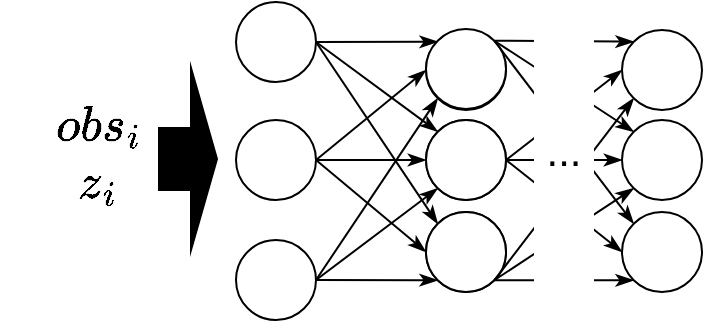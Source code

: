 <mxfile version="20.8.16" type="github">
  <diagram name="Page-1" id="G-G4V4dbzoBnQzKpbB__">
    <mxGraphModel dx="1014" dy="847" grid="1" gridSize="10" guides="1" tooltips="1" connect="1" arrows="1" fold="1" page="1" pageScale="1" pageWidth="850" pageHeight="1100" math="1" shadow="0">
      <root>
        <mxCell id="0" />
        <mxCell id="1" parent="0" />
        <mxCell id="wKmAmS29Bb6uPi1jKADR-1" value="" style="ellipse;whiteSpace=wrap;html=1;aspect=fixed;" vertex="1" parent="1">
          <mxGeometry x="179" y="181" width="40" height="40" as="geometry" />
        </mxCell>
        <mxCell id="wKmAmS29Bb6uPi1jKADR-2" value="" style="ellipse;whiteSpace=wrap;html=1;aspect=fixed;" vertex="1" parent="1">
          <mxGeometry x="179" y="240" width="40" height="40" as="geometry" />
        </mxCell>
        <mxCell id="wKmAmS29Bb6uPi1jKADR-3" value="" style="ellipse;whiteSpace=wrap;html=1;aspect=fixed;" vertex="1" parent="1">
          <mxGeometry x="179" y="300" width="40" height="40" as="geometry" />
        </mxCell>
        <mxCell id="wKmAmS29Bb6uPi1jKADR-4" value="" style="ellipse;whiteSpace=wrap;html=1;aspect=fixed;" vertex="1" parent="1">
          <mxGeometry x="274" y="195" width="40" height="40" as="geometry" />
        </mxCell>
        <mxCell id="wKmAmS29Bb6uPi1jKADR-5" value="" style="ellipse;whiteSpace=wrap;html=1;aspect=fixed;" vertex="1" parent="1">
          <mxGeometry x="274" y="240" width="40" height="40" as="geometry" />
        </mxCell>
        <mxCell id="wKmAmS29Bb6uPi1jKADR-6" value="" style="ellipse;whiteSpace=wrap;html=1;aspect=fixed;" vertex="1" parent="1">
          <mxGeometry x="274" y="286" width="40" height="40" as="geometry" />
        </mxCell>
        <mxCell id="wKmAmS29Bb6uPi1jKADR-7" value="" style="endArrow=classicThin;html=1;rounded=0;exitX=1;exitY=0.5;exitDx=0;exitDy=0;entryX=0;entryY=1;entryDx=0;entryDy=0;strokeWidth=1;endFill=1;" edge="1" parent="1" source="wKmAmS29Bb6uPi1jKADR-3" target="wKmAmS29Bb6uPi1jKADR-6">
          <mxGeometry width="50" height="50" relative="1" as="geometry">
            <mxPoint x="490" y="460" as="sourcePoint" />
            <mxPoint x="540" y="410" as="targetPoint" />
          </mxGeometry>
        </mxCell>
        <mxCell id="wKmAmS29Bb6uPi1jKADR-8" value="" style="endArrow=classicThin;html=1;rounded=0;exitX=1;exitY=0.5;exitDx=0;exitDy=0;entryX=0;entryY=0;entryDx=0;entryDy=0;strokeWidth=1;endFill=1;" edge="1" parent="1" source="wKmAmS29Bb6uPi1jKADR-1" target="wKmAmS29Bb6uPi1jKADR-4">
          <mxGeometry width="50" height="50" relative="1" as="geometry">
            <mxPoint x="490" y="460" as="sourcePoint" />
            <mxPoint x="540" y="410" as="targetPoint" />
          </mxGeometry>
        </mxCell>
        <mxCell id="wKmAmS29Bb6uPi1jKADR-9" value="" style="endArrow=classicThin;html=1;rounded=0;exitX=1;exitY=0.5;exitDx=0;exitDy=0;entryX=0;entryY=0.5;entryDx=0;entryDy=0;strokeWidth=1;endFill=1;" edge="1" parent="1" source="wKmAmS29Bb6uPi1jKADR-2" target="wKmAmS29Bb6uPi1jKADR-5">
          <mxGeometry width="50" height="50" relative="1" as="geometry">
            <mxPoint x="490" y="460" as="sourcePoint" />
            <mxPoint x="540" y="410" as="targetPoint" />
          </mxGeometry>
        </mxCell>
        <mxCell id="wKmAmS29Bb6uPi1jKADR-10" value="" style="endArrow=classicThin;html=1;rounded=0;entryX=0;entryY=0;entryDx=0;entryDy=0;exitX=1;exitY=0.5;exitDx=0;exitDy=0;strokeWidth=1;endFill=1;" edge="1" parent="1" source="wKmAmS29Bb6uPi1jKADR-1" target="wKmAmS29Bb6uPi1jKADR-5">
          <mxGeometry width="50" height="50" relative="1" as="geometry">
            <mxPoint x="240" y="200" as="sourcePoint" />
            <mxPoint x="275" y="270" as="targetPoint" />
          </mxGeometry>
        </mxCell>
        <mxCell id="wKmAmS29Bb6uPi1jKADR-11" value="" style="endArrow=classicThin;html=1;rounded=0;entryX=0;entryY=0;entryDx=0;entryDy=0;exitX=1;exitY=0.5;exitDx=0;exitDy=0;strokeWidth=1;endFill=1;" edge="1" parent="1" source="wKmAmS29Bb6uPi1jKADR-1" target="wKmAmS29Bb6uPi1jKADR-6">
          <mxGeometry width="50" height="50" relative="1" as="geometry">
            <mxPoint x="220" y="220" as="sourcePoint" />
            <mxPoint x="285" y="280" as="targetPoint" />
          </mxGeometry>
        </mxCell>
        <mxCell id="wKmAmS29Bb6uPi1jKADR-12" value="" style="endArrow=classicThin;html=1;rounded=0;exitX=1;exitY=0.5;exitDx=0;exitDy=0;entryX=0;entryY=0.5;entryDx=0;entryDy=0;strokeWidth=1;endFill=1;" edge="1" parent="1" source="wKmAmS29Bb6uPi1jKADR-2" target="wKmAmS29Bb6uPi1jKADR-6">
          <mxGeometry width="50" height="50" relative="1" as="geometry">
            <mxPoint x="249" y="290" as="sourcePoint" />
            <mxPoint x="295" y="290" as="targetPoint" />
          </mxGeometry>
        </mxCell>
        <mxCell id="wKmAmS29Bb6uPi1jKADR-13" value="" style="endArrow=classicThin;html=1;rounded=0;exitX=1;exitY=0.5;exitDx=0;exitDy=0;entryX=0;entryY=0.5;entryDx=0;entryDy=0;strokeWidth=1;endFill=1;" edge="1" parent="1" source="wKmAmS29Bb6uPi1jKADR-2" target="wKmAmS29Bb6uPi1jKADR-4">
          <mxGeometry width="50" height="50" relative="1" as="geometry">
            <mxPoint x="259" y="300" as="sourcePoint" />
            <mxPoint x="305" y="300" as="targetPoint" />
          </mxGeometry>
        </mxCell>
        <mxCell id="wKmAmS29Bb6uPi1jKADR-14" value="" style="endArrow=classicThin;html=1;rounded=0;exitX=1;exitY=0.5;exitDx=0;exitDy=0;entryX=0;entryY=1;entryDx=0;entryDy=0;strokeWidth=1;endFill=1;" edge="1" parent="1" source="wKmAmS29Bb6uPi1jKADR-3" target="wKmAmS29Bb6uPi1jKADR-5">
          <mxGeometry width="50" height="50" relative="1" as="geometry">
            <mxPoint x="269" y="310" as="sourcePoint" />
            <mxPoint x="315" y="310" as="targetPoint" />
          </mxGeometry>
        </mxCell>
        <mxCell id="wKmAmS29Bb6uPi1jKADR-15" value="" style="endArrow=classicThin;html=1;rounded=0;exitX=1;exitY=0.5;exitDx=0;exitDy=0;entryX=0;entryY=1;entryDx=0;entryDy=0;strokeWidth=1;endFill=1;" edge="1" parent="1" source="wKmAmS29Bb6uPi1jKADR-3" target="wKmAmS29Bb6uPi1jKADR-4">
          <mxGeometry width="50" height="50" relative="1" as="geometry">
            <mxPoint x="279" y="320" as="sourcePoint" />
            <mxPoint x="325" y="320" as="targetPoint" />
          </mxGeometry>
        </mxCell>
        <mxCell id="wKmAmS29Bb6uPi1jKADR-16" value="" style="ellipse;whiteSpace=wrap;html=1;aspect=fixed;" vertex="1" parent="1">
          <mxGeometry x="274" y="194.5" width="40" height="40" as="geometry" />
        </mxCell>
        <mxCell id="wKmAmS29Bb6uPi1jKADR-17" value="" style="ellipse;whiteSpace=wrap;html=1;aspect=fixed;" vertex="1" parent="1">
          <mxGeometry x="274" y="240" width="40" height="40" as="geometry" />
        </mxCell>
        <mxCell id="wKmAmS29Bb6uPi1jKADR-18" value="" style="ellipse;whiteSpace=wrap;html=1;aspect=fixed;" vertex="1" parent="1">
          <mxGeometry x="274" y="286" width="40" height="40" as="geometry" />
        </mxCell>
        <mxCell id="wKmAmS29Bb6uPi1jKADR-19" value="" style="ellipse;whiteSpace=wrap;html=1;aspect=fixed;" vertex="1" parent="1">
          <mxGeometry x="372" y="195" width="40" height="40" as="geometry" />
        </mxCell>
        <mxCell id="wKmAmS29Bb6uPi1jKADR-20" value="" style="ellipse;whiteSpace=wrap;html=1;aspect=fixed;" vertex="1" parent="1">
          <mxGeometry x="372" y="240" width="40" height="40" as="geometry" />
        </mxCell>
        <mxCell id="wKmAmS29Bb6uPi1jKADR-21" value="" style="ellipse;whiteSpace=wrap;html=1;aspect=fixed;" vertex="1" parent="1">
          <mxGeometry x="372" y="286" width="40" height="40" as="geometry" />
        </mxCell>
        <mxCell id="wKmAmS29Bb6uPi1jKADR-22" value="" style="endArrow=classicThin;html=1;rounded=0;exitX=1;exitY=1;exitDx=0;exitDy=0;entryX=0;entryY=1;entryDx=0;entryDy=0;strokeWidth=1;endFill=1;" edge="1" parent="1" source="wKmAmS29Bb6uPi1jKADR-18" target="wKmAmS29Bb6uPi1jKADR-21">
          <mxGeometry width="50" height="50" relative="1" as="geometry">
            <mxPoint x="641" y="459.5" as="sourcePoint" />
            <mxPoint x="691" y="409.5" as="targetPoint" />
          </mxGeometry>
        </mxCell>
        <mxCell id="wKmAmS29Bb6uPi1jKADR-23" value="" style="endArrow=classicThin;html=1;rounded=0;exitX=1;exitY=0;exitDx=0;exitDy=0;entryX=0;entryY=0;entryDx=0;entryDy=0;strokeWidth=1;endFill=1;" edge="1" parent="1" source="wKmAmS29Bb6uPi1jKADR-16" target="wKmAmS29Bb6uPi1jKADR-19">
          <mxGeometry width="50" height="50" relative="1" as="geometry">
            <mxPoint x="641" y="459.5" as="sourcePoint" />
            <mxPoint x="691" y="409.5" as="targetPoint" />
          </mxGeometry>
        </mxCell>
        <mxCell id="wKmAmS29Bb6uPi1jKADR-24" value="" style="endArrow=classicThin;html=1;rounded=0;exitX=1;exitY=0.5;exitDx=0;exitDy=0;entryX=0;entryY=0.5;entryDx=0;entryDy=0;strokeWidth=1;endFill=1;" edge="1" parent="1" source="wKmAmS29Bb6uPi1jKADR-17" target="wKmAmS29Bb6uPi1jKADR-20">
          <mxGeometry width="50" height="50" relative="1" as="geometry">
            <mxPoint x="641" y="459.5" as="sourcePoint" />
            <mxPoint x="691" y="409.5" as="targetPoint" />
          </mxGeometry>
        </mxCell>
        <mxCell id="wKmAmS29Bb6uPi1jKADR-25" value="" style="endArrow=classicThin;html=1;rounded=0;entryX=0;entryY=0;entryDx=0;entryDy=0;exitX=1;exitY=0;exitDx=0;exitDy=0;strokeWidth=1;endFill=1;" edge="1" parent="1" source="wKmAmS29Bb6uPi1jKADR-16" target="wKmAmS29Bb6uPi1jKADR-20">
          <mxGeometry width="50" height="50" relative="1" as="geometry">
            <mxPoint x="391" y="199.5" as="sourcePoint" />
            <mxPoint x="426" y="269.5" as="targetPoint" />
          </mxGeometry>
        </mxCell>
        <mxCell id="wKmAmS29Bb6uPi1jKADR-26" value="" style="endArrow=classicThin;html=1;rounded=0;entryX=0;entryY=0;entryDx=0;entryDy=0;exitX=1;exitY=0;exitDx=0;exitDy=0;strokeWidth=1;endFill=1;" edge="1" parent="1" source="wKmAmS29Bb6uPi1jKADR-16" target="wKmAmS29Bb6uPi1jKADR-21">
          <mxGeometry width="50" height="50" relative="1" as="geometry">
            <mxPoint x="371" y="219.5" as="sourcePoint" />
            <mxPoint x="436" y="279.5" as="targetPoint" />
          </mxGeometry>
        </mxCell>
        <mxCell id="wKmAmS29Bb6uPi1jKADR-27" value="" style="endArrow=classicThin;html=1;rounded=0;exitX=1;exitY=0.5;exitDx=0;exitDy=0;entryX=0;entryY=0.5;entryDx=0;entryDy=0;strokeWidth=1;endFill=1;" edge="1" parent="1" source="wKmAmS29Bb6uPi1jKADR-17" target="wKmAmS29Bb6uPi1jKADR-21">
          <mxGeometry width="50" height="50" relative="1" as="geometry">
            <mxPoint x="400" y="289.5" as="sourcePoint" />
            <mxPoint x="446" y="289.5" as="targetPoint" />
          </mxGeometry>
        </mxCell>
        <mxCell id="wKmAmS29Bb6uPi1jKADR-28" value="" style="endArrow=classicThin;html=1;rounded=0;exitX=1;exitY=0.5;exitDx=0;exitDy=0;entryX=0;entryY=0.5;entryDx=0;entryDy=0;strokeWidth=1;endFill=1;" edge="1" parent="1" source="wKmAmS29Bb6uPi1jKADR-17" target="wKmAmS29Bb6uPi1jKADR-19">
          <mxGeometry width="50" height="50" relative="1" as="geometry">
            <mxPoint x="410" y="299.5" as="sourcePoint" />
            <mxPoint x="456" y="299.5" as="targetPoint" />
          </mxGeometry>
        </mxCell>
        <mxCell id="wKmAmS29Bb6uPi1jKADR-29" value="" style="endArrow=classicThin;html=1;rounded=0;exitX=1;exitY=1;exitDx=0;exitDy=0;entryX=0;entryY=1;entryDx=0;entryDy=0;strokeWidth=1;endFill=1;" edge="1" parent="1" source="wKmAmS29Bb6uPi1jKADR-18" target="wKmAmS29Bb6uPi1jKADR-20">
          <mxGeometry width="50" height="50" relative="1" as="geometry">
            <mxPoint x="420" y="309.5" as="sourcePoint" />
            <mxPoint x="466" y="309.5" as="targetPoint" />
          </mxGeometry>
        </mxCell>
        <mxCell id="wKmAmS29Bb6uPi1jKADR-30" value="" style="endArrow=classicThin;html=1;rounded=0;exitX=1;exitY=1;exitDx=0;exitDy=0;entryX=0;entryY=1;entryDx=0;entryDy=0;strokeWidth=1;endFill=1;" edge="1" parent="1" source="wKmAmS29Bb6uPi1jKADR-18" target="wKmAmS29Bb6uPi1jKADR-19">
          <mxGeometry width="50" height="50" relative="1" as="geometry">
            <mxPoint x="430" y="319.5" as="sourcePoint" />
            <mxPoint x="476" y="319.5" as="targetPoint" />
          </mxGeometry>
        </mxCell>
        <mxCell id="wKmAmS29Bb6uPi1jKADR-32" value="&lt;font style=&quot;font-size: 21px;&quot;&gt;...&lt;/font&gt;" style="rounded=0;whiteSpace=wrap;html=1;strokeColor=none;" vertex="1" parent="1">
          <mxGeometry x="328" y="180" width="30" height="150" as="geometry" />
        </mxCell>
        <mxCell id="wKmAmS29Bb6uPi1jKADR-35" value="$$obs_i$$" style="text;html=1;strokeColor=none;fillColor=none;align=center;verticalAlign=middle;whiteSpace=wrap;rounded=0;fontSize=21;" vertex="1" parent="1">
          <mxGeometry x="80" y="228" width="60" height="30" as="geometry" />
        </mxCell>
        <mxCell id="wKmAmS29Bb6uPi1jKADR-36" value="$$z_i$$" style="text;html=1;strokeColor=none;fillColor=none;align=center;verticalAlign=middle;whiteSpace=wrap;rounded=0;fontSize=21;" vertex="1" parent="1">
          <mxGeometry x="80" y="256" width="60" height="30" as="geometry" />
        </mxCell>
        <mxCell id="wKmAmS29Bb6uPi1jKADR-37" value="" style="shape=flexArrow;endArrow=classic;html=1;rounded=0;strokeWidth=1;fontSize=21;endWidth=59;endSize=4;width=31;fillColor=#000000;fillStyle=solid;" edge="1" parent="1">
          <mxGeometry width="50" height="50" relative="1" as="geometry">
            <mxPoint x="140" y="259.5" as="sourcePoint" />
            <mxPoint x="170" y="259.5" as="targetPoint" />
          </mxGeometry>
        </mxCell>
      </root>
    </mxGraphModel>
  </diagram>
</mxfile>
